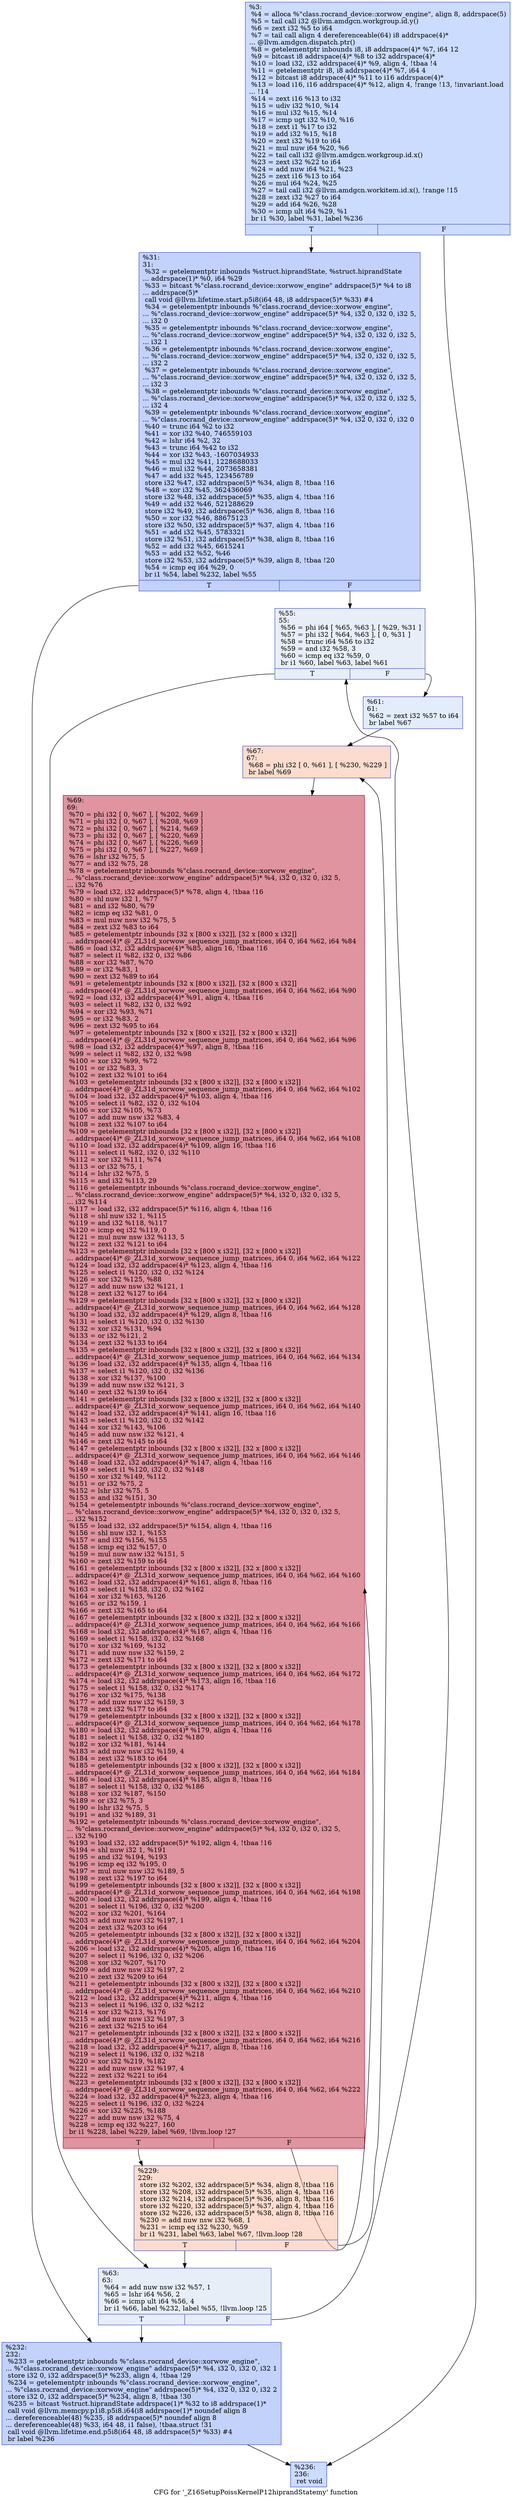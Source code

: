 digraph "CFG for '_Z16SetupPoissKernelP12hiprandStatemy' function" {
	label="CFG for '_Z16SetupPoissKernelP12hiprandStatemy' function";

	Node0x5218a60 [shape=record,color="#3d50c3ff", style=filled, fillcolor="#8caffe70",label="{%3:\l  %4 = alloca %\"class.rocrand_device::xorwow_engine\", align 8, addrspace(5)\l  %5 = tail call i32 @llvm.amdgcn.workgroup.id.y()\l  %6 = zext i32 %5 to i64\l  %7 = tail call align 4 dereferenceable(64) i8 addrspace(4)*\l... @llvm.amdgcn.dispatch.ptr()\l  %8 = getelementptr inbounds i8, i8 addrspace(4)* %7, i64 12\l  %9 = bitcast i8 addrspace(4)* %8 to i32 addrspace(4)*\l  %10 = load i32, i32 addrspace(4)* %9, align 4, !tbaa !4\l  %11 = getelementptr i8, i8 addrspace(4)* %7, i64 4\l  %12 = bitcast i8 addrspace(4)* %11 to i16 addrspace(4)*\l  %13 = load i16, i16 addrspace(4)* %12, align 4, !range !13, !invariant.load\l... !14\l  %14 = zext i16 %13 to i32\l  %15 = udiv i32 %10, %14\l  %16 = mul i32 %15, %14\l  %17 = icmp ugt i32 %10, %16\l  %18 = zext i1 %17 to i32\l  %19 = add i32 %15, %18\l  %20 = zext i32 %19 to i64\l  %21 = mul nuw i64 %20, %6\l  %22 = tail call i32 @llvm.amdgcn.workgroup.id.x()\l  %23 = zext i32 %22 to i64\l  %24 = add nuw i64 %21, %23\l  %25 = zext i16 %13 to i64\l  %26 = mul i64 %24, %25\l  %27 = tail call i32 @llvm.amdgcn.workitem.id.x(), !range !15\l  %28 = zext i32 %27 to i64\l  %29 = add i64 %26, %28\l  %30 = icmp ult i64 %29, %1\l  br i1 %30, label %31, label %236\l|{<s0>T|<s1>F}}"];
	Node0x5218a60:s0 -> Node0x521e8b0;
	Node0x5218a60:s1 -> Node0x521e940;
	Node0x521e8b0 [shape=record,color="#3d50c3ff", style=filled, fillcolor="#779af770",label="{%31:\l31:                                               \l  %32 = getelementptr inbounds %struct.hiprandState, %struct.hiprandState\l... addrspace(1)* %0, i64 %29\l  %33 = bitcast %\"class.rocrand_device::xorwow_engine\" addrspace(5)* %4 to i8\l... addrspace(5)*\l  call void @llvm.lifetime.start.p5i8(i64 48, i8 addrspace(5)* %33) #4\l  %34 = getelementptr inbounds %\"class.rocrand_device::xorwow_engine\",\l... %\"class.rocrand_device::xorwow_engine\" addrspace(5)* %4, i32 0, i32 0, i32 5,\l... i32 0\l  %35 = getelementptr inbounds %\"class.rocrand_device::xorwow_engine\",\l... %\"class.rocrand_device::xorwow_engine\" addrspace(5)* %4, i32 0, i32 0, i32 5,\l... i32 1\l  %36 = getelementptr inbounds %\"class.rocrand_device::xorwow_engine\",\l... %\"class.rocrand_device::xorwow_engine\" addrspace(5)* %4, i32 0, i32 0, i32 5,\l... i32 2\l  %37 = getelementptr inbounds %\"class.rocrand_device::xorwow_engine\",\l... %\"class.rocrand_device::xorwow_engine\" addrspace(5)* %4, i32 0, i32 0, i32 5,\l... i32 3\l  %38 = getelementptr inbounds %\"class.rocrand_device::xorwow_engine\",\l... %\"class.rocrand_device::xorwow_engine\" addrspace(5)* %4, i32 0, i32 0, i32 5,\l... i32 4\l  %39 = getelementptr inbounds %\"class.rocrand_device::xorwow_engine\",\l... %\"class.rocrand_device::xorwow_engine\" addrspace(5)* %4, i32 0, i32 0, i32 0\l  %40 = trunc i64 %2 to i32\l  %41 = xor i32 %40, 746559103\l  %42 = lshr i64 %2, 32\l  %43 = trunc i64 %42 to i32\l  %44 = xor i32 %43, -1607034933\l  %45 = mul i32 %41, 1228688033\l  %46 = mul i32 %44, 2073658381\l  %47 = add i32 %45, 123456789\l  store i32 %47, i32 addrspace(5)* %34, align 8, !tbaa !16\l  %48 = xor i32 %45, 362436069\l  store i32 %48, i32 addrspace(5)* %35, align 4, !tbaa !16\l  %49 = add i32 %46, 521288629\l  store i32 %49, i32 addrspace(5)* %36, align 8, !tbaa !16\l  %50 = xor i32 %46, 88675123\l  store i32 %50, i32 addrspace(5)* %37, align 4, !tbaa !16\l  %51 = add i32 %45, 5783321\l  store i32 %51, i32 addrspace(5)* %38, align 8, !tbaa !16\l  %52 = add i32 %45, 6615241\l  %53 = add i32 %52, %46\l  store i32 %53, i32 addrspace(5)* %39, align 8, !tbaa !20\l  %54 = icmp eq i64 %29, 0\l  br i1 %54, label %232, label %55\l|{<s0>T|<s1>F}}"];
	Node0x521e8b0:s0 -> Node0x5220ab0;
	Node0x521e8b0:s1 -> Node0x5220b40;
	Node0x5220b40 [shape=record,color="#3d50c3ff", style=filled, fillcolor="#cbd8ee70",label="{%55:\l55:                                               \l  %56 = phi i64 [ %65, %63 ], [ %29, %31 ]\l  %57 = phi i32 [ %64, %63 ], [ 0, %31 ]\l  %58 = trunc i64 %56 to i32\l  %59 = and i32 %58, 3\l  %60 = icmp eq i32 %59, 0\l  br i1 %60, label %63, label %61\l|{<s0>T|<s1>F}}"];
	Node0x5220b40:s0 -> Node0x5220cb0;
	Node0x5220b40:s1 -> Node0x52210a0;
	Node0x52210a0 [shape=record,color="#3d50c3ff", style=filled, fillcolor="#bfd3f670",label="{%61:\l61:                                               \l  %62 = zext i32 %57 to i64\l  br label %67\l}"];
	Node0x52210a0 -> Node0x5221250;
	Node0x5220cb0 [shape=record,color="#3d50c3ff", style=filled, fillcolor="#cbd8ee70",label="{%63:\l63:                                               \l  %64 = add nuw nsw i32 %57, 1\l  %65 = lshr i64 %56, 2\l  %66 = icmp ult i64 %56, 4\l  br i1 %66, label %232, label %55, !llvm.loop !25\l|{<s0>T|<s1>F}}"];
	Node0x5220cb0:s0 -> Node0x5220ab0;
	Node0x5220cb0:s1 -> Node0x5220b40;
	Node0x5221250 [shape=record,color="#3d50c3ff", style=filled, fillcolor="#f7af9170",label="{%67:\l67:                                               \l  %68 = phi i32 [ 0, %61 ], [ %230, %229 ]\l  br label %69\l}"];
	Node0x5221250 -> Node0x5221970;
	Node0x5221970 [shape=record,color="#b70d28ff", style=filled, fillcolor="#b70d2870",label="{%69:\l69:                                               \l  %70 = phi i32 [ 0, %67 ], [ %202, %69 ]\l  %71 = phi i32 [ 0, %67 ], [ %208, %69 ]\l  %72 = phi i32 [ 0, %67 ], [ %214, %69 ]\l  %73 = phi i32 [ 0, %67 ], [ %220, %69 ]\l  %74 = phi i32 [ 0, %67 ], [ %226, %69 ]\l  %75 = phi i32 [ 0, %67 ], [ %227, %69 ]\l  %76 = lshr i32 %75, 5\l  %77 = and i32 %75, 28\l  %78 = getelementptr inbounds %\"class.rocrand_device::xorwow_engine\",\l... %\"class.rocrand_device::xorwow_engine\" addrspace(5)* %4, i32 0, i32 0, i32 5,\l... i32 %76\l  %79 = load i32, i32 addrspace(5)* %78, align 4, !tbaa !16\l  %80 = shl nuw i32 1, %77\l  %81 = and i32 %80, %79\l  %82 = icmp eq i32 %81, 0\l  %83 = mul nuw nsw i32 %75, 5\l  %84 = zext i32 %83 to i64\l  %85 = getelementptr inbounds [32 x [800 x i32]], [32 x [800 x i32]]\l... addrspace(4)* @_ZL31d_xorwow_sequence_jump_matrices, i64 0, i64 %62, i64 %84\l  %86 = load i32, i32 addrspace(4)* %85, align 16, !tbaa !16\l  %87 = select i1 %82, i32 0, i32 %86\l  %88 = xor i32 %87, %70\l  %89 = or i32 %83, 1\l  %90 = zext i32 %89 to i64\l  %91 = getelementptr inbounds [32 x [800 x i32]], [32 x [800 x i32]]\l... addrspace(4)* @_ZL31d_xorwow_sequence_jump_matrices, i64 0, i64 %62, i64 %90\l  %92 = load i32, i32 addrspace(4)* %91, align 4, !tbaa !16\l  %93 = select i1 %82, i32 0, i32 %92\l  %94 = xor i32 %93, %71\l  %95 = or i32 %83, 2\l  %96 = zext i32 %95 to i64\l  %97 = getelementptr inbounds [32 x [800 x i32]], [32 x [800 x i32]]\l... addrspace(4)* @_ZL31d_xorwow_sequence_jump_matrices, i64 0, i64 %62, i64 %96\l  %98 = load i32, i32 addrspace(4)* %97, align 8, !tbaa !16\l  %99 = select i1 %82, i32 0, i32 %98\l  %100 = xor i32 %99, %72\l  %101 = or i32 %83, 3\l  %102 = zext i32 %101 to i64\l  %103 = getelementptr inbounds [32 x [800 x i32]], [32 x [800 x i32]]\l... addrspace(4)* @_ZL31d_xorwow_sequence_jump_matrices, i64 0, i64 %62, i64 %102\l  %104 = load i32, i32 addrspace(4)* %103, align 4, !tbaa !16\l  %105 = select i1 %82, i32 0, i32 %104\l  %106 = xor i32 %105, %73\l  %107 = add nuw nsw i32 %83, 4\l  %108 = zext i32 %107 to i64\l  %109 = getelementptr inbounds [32 x [800 x i32]], [32 x [800 x i32]]\l... addrspace(4)* @_ZL31d_xorwow_sequence_jump_matrices, i64 0, i64 %62, i64 %108\l  %110 = load i32, i32 addrspace(4)* %109, align 16, !tbaa !16\l  %111 = select i1 %82, i32 0, i32 %110\l  %112 = xor i32 %111, %74\l  %113 = or i32 %75, 1\l  %114 = lshr i32 %75, 5\l  %115 = and i32 %113, 29\l  %116 = getelementptr inbounds %\"class.rocrand_device::xorwow_engine\",\l... %\"class.rocrand_device::xorwow_engine\" addrspace(5)* %4, i32 0, i32 0, i32 5,\l... i32 %114\l  %117 = load i32, i32 addrspace(5)* %116, align 4, !tbaa !16\l  %118 = shl nuw i32 1, %115\l  %119 = and i32 %118, %117\l  %120 = icmp eq i32 %119, 0\l  %121 = mul nuw nsw i32 %113, 5\l  %122 = zext i32 %121 to i64\l  %123 = getelementptr inbounds [32 x [800 x i32]], [32 x [800 x i32]]\l... addrspace(4)* @_ZL31d_xorwow_sequence_jump_matrices, i64 0, i64 %62, i64 %122\l  %124 = load i32, i32 addrspace(4)* %123, align 4, !tbaa !16\l  %125 = select i1 %120, i32 0, i32 %124\l  %126 = xor i32 %125, %88\l  %127 = add nuw nsw i32 %121, 1\l  %128 = zext i32 %127 to i64\l  %129 = getelementptr inbounds [32 x [800 x i32]], [32 x [800 x i32]]\l... addrspace(4)* @_ZL31d_xorwow_sequence_jump_matrices, i64 0, i64 %62, i64 %128\l  %130 = load i32, i32 addrspace(4)* %129, align 8, !tbaa !16\l  %131 = select i1 %120, i32 0, i32 %130\l  %132 = xor i32 %131, %94\l  %133 = or i32 %121, 2\l  %134 = zext i32 %133 to i64\l  %135 = getelementptr inbounds [32 x [800 x i32]], [32 x [800 x i32]]\l... addrspace(4)* @_ZL31d_xorwow_sequence_jump_matrices, i64 0, i64 %62, i64 %134\l  %136 = load i32, i32 addrspace(4)* %135, align 4, !tbaa !16\l  %137 = select i1 %120, i32 0, i32 %136\l  %138 = xor i32 %137, %100\l  %139 = add nuw nsw i32 %121, 3\l  %140 = zext i32 %139 to i64\l  %141 = getelementptr inbounds [32 x [800 x i32]], [32 x [800 x i32]]\l... addrspace(4)* @_ZL31d_xorwow_sequence_jump_matrices, i64 0, i64 %62, i64 %140\l  %142 = load i32, i32 addrspace(4)* %141, align 16, !tbaa !16\l  %143 = select i1 %120, i32 0, i32 %142\l  %144 = xor i32 %143, %106\l  %145 = add nuw nsw i32 %121, 4\l  %146 = zext i32 %145 to i64\l  %147 = getelementptr inbounds [32 x [800 x i32]], [32 x [800 x i32]]\l... addrspace(4)* @_ZL31d_xorwow_sequence_jump_matrices, i64 0, i64 %62, i64 %146\l  %148 = load i32, i32 addrspace(4)* %147, align 4, !tbaa !16\l  %149 = select i1 %120, i32 0, i32 %148\l  %150 = xor i32 %149, %112\l  %151 = or i32 %75, 2\l  %152 = lshr i32 %75, 5\l  %153 = and i32 %151, 30\l  %154 = getelementptr inbounds %\"class.rocrand_device::xorwow_engine\",\l... %\"class.rocrand_device::xorwow_engine\" addrspace(5)* %4, i32 0, i32 0, i32 5,\l... i32 %152\l  %155 = load i32, i32 addrspace(5)* %154, align 4, !tbaa !16\l  %156 = shl nuw i32 1, %153\l  %157 = and i32 %156, %155\l  %158 = icmp eq i32 %157, 0\l  %159 = mul nuw nsw i32 %151, 5\l  %160 = zext i32 %159 to i64\l  %161 = getelementptr inbounds [32 x [800 x i32]], [32 x [800 x i32]]\l... addrspace(4)* @_ZL31d_xorwow_sequence_jump_matrices, i64 0, i64 %62, i64 %160\l  %162 = load i32, i32 addrspace(4)* %161, align 8, !tbaa !16\l  %163 = select i1 %158, i32 0, i32 %162\l  %164 = xor i32 %163, %126\l  %165 = or i32 %159, 1\l  %166 = zext i32 %165 to i64\l  %167 = getelementptr inbounds [32 x [800 x i32]], [32 x [800 x i32]]\l... addrspace(4)* @_ZL31d_xorwow_sequence_jump_matrices, i64 0, i64 %62, i64 %166\l  %168 = load i32, i32 addrspace(4)* %167, align 4, !tbaa !16\l  %169 = select i1 %158, i32 0, i32 %168\l  %170 = xor i32 %169, %132\l  %171 = add nuw nsw i32 %159, 2\l  %172 = zext i32 %171 to i64\l  %173 = getelementptr inbounds [32 x [800 x i32]], [32 x [800 x i32]]\l... addrspace(4)* @_ZL31d_xorwow_sequence_jump_matrices, i64 0, i64 %62, i64 %172\l  %174 = load i32, i32 addrspace(4)* %173, align 16, !tbaa !16\l  %175 = select i1 %158, i32 0, i32 %174\l  %176 = xor i32 %175, %138\l  %177 = add nuw nsw i32 %159, 3\l  %178 = zext i32 %177 to i64\l  %179 = getelementptr inbounds [32 x [800 x i32]], [32 x [800 x i32]]\l... addrspace(4)* @_ZL31d_xorwow_sequence_jump_matrices, i64 0, i64 %62, i64 %178\l  %180 = load i32, i32 addrspace(4)* %179, align 4, !tbaa !16\l  %181 = select i1 %158, i32 0, i32 %180\l  %182 = xor i32 %181, %144\l  %183 = add nuw nsw i32 %159, 4\l  %184 = zext i32 %183 to i64\l  %185 = getelementptr inbounds [32 x [800 x i32]], [32 x [800 x i32]]\l... addrspace(4)* @_ZL31d_xorwow_sequence_jump_matrices, i64 0, i64 %62, i64 %184\l  %186 = load i32, i32 addrspace(4)* %185, align 8, !tbaa !16\l  %187 = select i1 %158, i32 0, i32 %186\l  %188 = xor i32 %187, %150\l  %189 = or i32 %75, 3\l  %190 = lshr i32 %75, 5\l  %191 = and i32 %189, 31\l  %192 = getelementptr inbounds %\"class.rocrand_device::xorwow_engine\",\l... %\"class.rocrand_device::xorwow_engine\" addrspace(5)* %4, i32 0, i32 0, i32 5,\l... i32 %190\l  %193 = load i32, i32 addrspace(5)* %192, align 4, !tbaa !16\l  %194 = shl nuw i32 1, %191\l  %195 = and i32 %194, %193\l  %196 = icmp eq i32 %195, 0\l  %197 = mul nuw nsw i32 %189, 5\l  %198 = zext i32 %197 to i64\l  %199 = getelementptr inbounds [32 x [800 x i32]], [32 x [800 x i32]]\l... addrspace(4)* @_ZL31d_xorwow_sequence_jump_matrices, i64 0, i64 %62, i64 %198\l  %200 = load i32, i32 addrspace(4)* %199, align 4, !tbaa !16\l  %201 = select i1 %196, i32 0, i32 %200\l  %202 = xor i32 %201, %164\l  %203 = add nuw nsw i32 %197, 1\l  %204 = zext i32 %203 to i64\l  %205 = getelementptr inbounds [32 x [800 x i32]], [32 x [800 x i32]]\l... addrspace(4)* @_ZL31d_xorwow_sequence_jump_matrices, i64 0, i64 %62, i64 %204\l  %206 = load i32, i32 addrspace(4)* %205, align 16, !tbaa !16\l  %207 = select i1 %196, i32 0, i32 %206\l  %208 = xor i32 %207, %170\l  %209 = add nuw nsw i32 %197, 2\l  %210 = zext i32 %209 to i64\l  %211 = getelementptr inbounds [32 x [800 x i32]], [32 x [800 x i32]]\l... addrspace(4)* @_ZL31d_xorwow_sequence_jump_matrices, i64 0, i64 %62, i64 %210\l  %212 = load i32, i32 addrspace(4)* %211, align 4, !tbaa !16\l  %213 = select i1 %196, i32 0, i32 %212\l  %214 = xor i32 %213, %176\l  %215 = add nuw nsw i32 %197, 3\l  %216 = zext i32 %215 to i64\l  %217 = getelementptr inbounds [32 x [800 x i32]], [32 x [800 x i32]]\l... addrspace(4)* @_ZL31d_xorwow_sequence_jump_matrices, i64 0, i64 %62, i64 %216\l  %218 = load i32, i32 addrspace(4)* %217, align 8, !tbaa !16\l  %219 = select i1 %196, i32 0, i32 %218\l  %220 = xor i32 %219, %182\l  %221 = add nuw nsw i32 %197, 4\l  %222 = zext i32 %221 to i64\l  %223 = getelementptr inbounds [32 x [800 x i32]], [32 x [800 x i32]]\l... addrspace(4)* @_ZL31d_xorwow_sequence_jump_matrices, i64 0, i64 %62, i64 %222\l  %224 = load i32, i32 addrspace(4)* %223, align 4, !tbaa !16\l  %225 = select i1 %196, i32 0, i32 %224\l  %226 = xor i32 %225, %188\l  %227 = add nuw nsw i32 %75, 4\l  %228 = icmp eq i32 %227, 160\l  br i1 %228, label %229, label %69, !llvm.loop !27\l|{<s0>T|<s1>F}}"];
	Node0x5221970:s0 -> Node0x5221830;
	Node0x5221970:s1 -> Node0x5221970;
	Node0x5221830 [shape=record,color="#3d50c3ff", style=filled, fillcolor="#f7af9170",label="{%229:\l229:                                              \l  store i32 %202, i32 addrspace(5)* %34, align 8, !tbaa !16\l  store i32 %208, i32 addrspace(5)* %35, align 4, !tbaa !16\l  store i32 %214, i32 addrspace(5)* %36, align 8, !tbaa !16\l  store i32 %220, i32 addrspace(5)* %37, align 4, !tbaa !16\l  store i32 %226, i32 addrspace(5)* %38, align 8, !tbaa !16\l  %230 = add nuw nsw i32 %68, 1\l  %231 = icmp eq i32 %230, %59\l  br i1 %231, label %63, label %67, !llvm.loop !28\l|{<s0>T|<s1>F}}"];
	Node0x5221830:s0 -> Node0x5220cb0;
	Node0x5221830:s1 -> Node0x5221250;
	Node0x5220ab0 [shape=record,color="#3d50c3ff", style=filled, fillcolor="#779af770",label="{%232:\l232:                                              \l  %233 = getelementptr inbounds %\"class.rocrand_device::xorwow_engine\",\l... %\"class.rocrand_device::xorwow_engine\" addrspace(5)* %4, i32 0, i32 0, i32 1\l  store i32 0, i32 addrspace(5)* %233, align 4, !tbaa !29\l  %234 = getelementptr inbounds %\"class.rocrand_device::xorwow_engine\",\l... %\"class.rocrand_device::xorwow_engine\" addrspace(5)* %4, i32 0, i32 0, i32 2\l  store i32 0, i32 addrspace(5)* %234, align 8, !tbaa !30\l  %235 = bitcast %struct.hiprandState addrspace(1)* %32 to i8 addrspace(1)*\l  call void @llvm.memcpy.p1i8.p5i8.i64(i8 addrspace(1)* noundef align 8\l... dereferenceable(48) %235, i8 addrspace(5)* noundef align 8\l... dereferenceable(48) %33, i64 48, i1 false), !tbaa.struct !31\l  call void @llvm.lifetime.end.p5i8(i64 48, i8 addrspace(5)* %33) #4\l  br label %236\l}"];
	Node0x5220ab0 -> Node0x521e940;
	Node0x521e940 [shape=record,color="#3d50c3ff", style=filled, fillcolor="#8caffe70",label="{%236:\l236:                                              \l  ret void\l}"];
}
